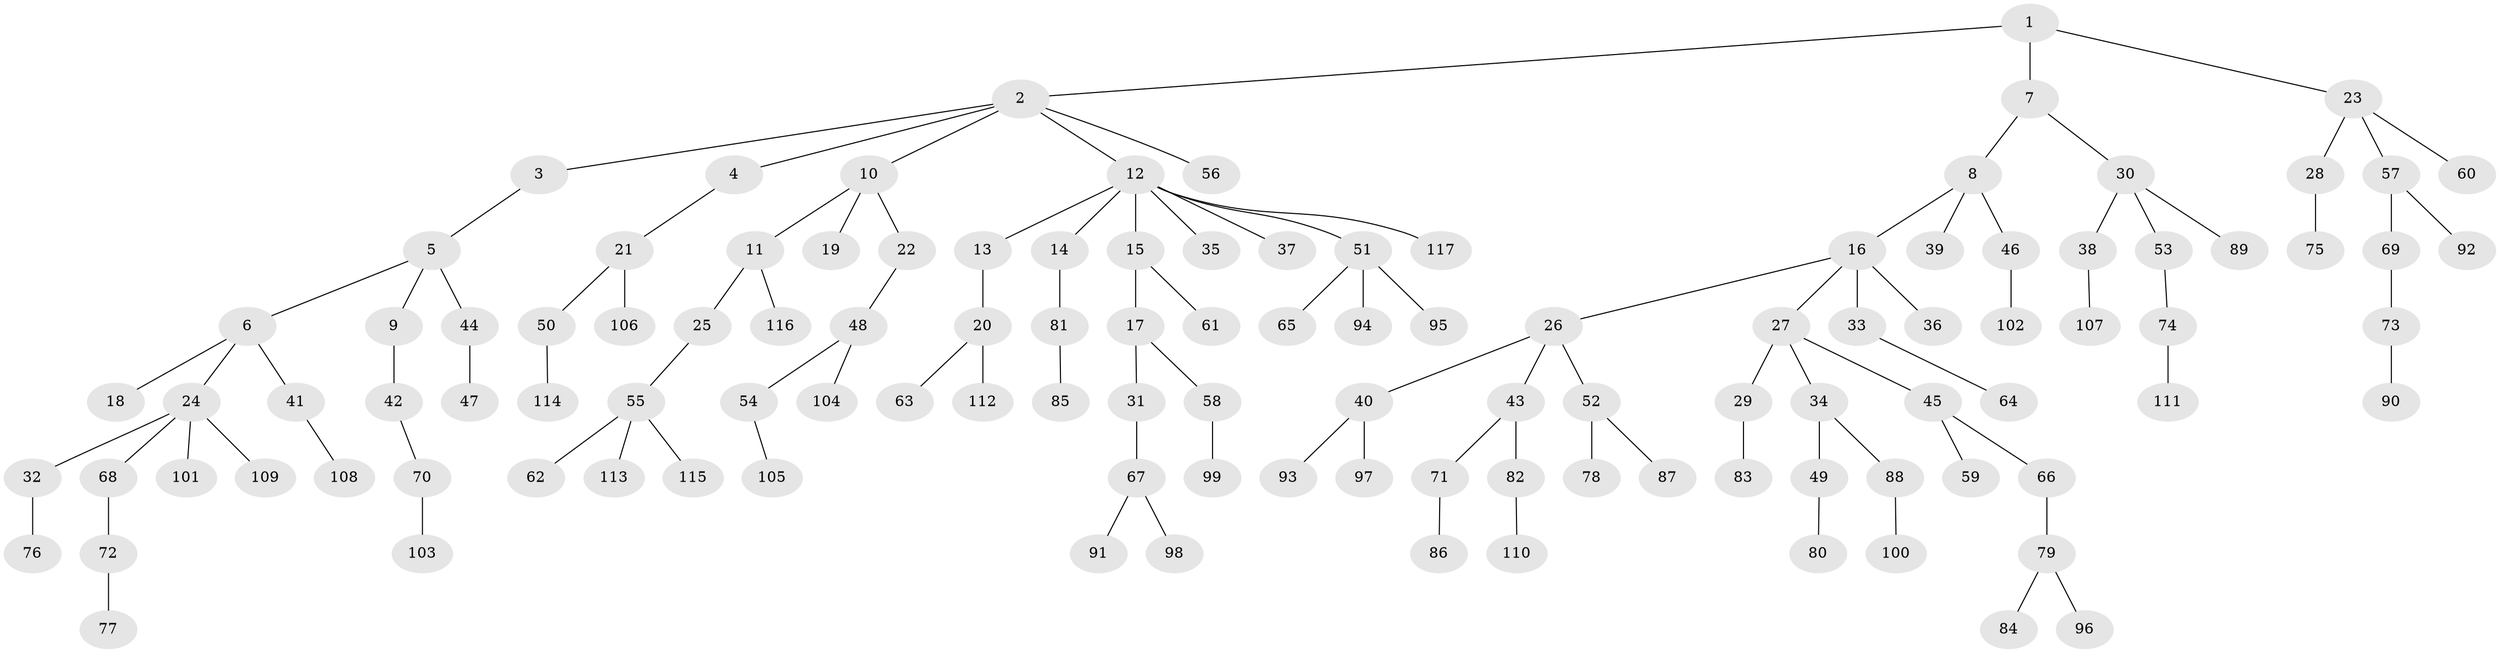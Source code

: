 // Generated by graph-tools (version 1.1) at 2025/50/03/09/25 03:50:21]
// undirected, 117 vertices, 116 edges
graph export_dot {
graph [start="1"]
  node [color=gray90,style=filled];
  1;
  2;
  3;
  4;
  5;
  6;
  7;
  8;
  9;
  10;
  11;
  12;
  13;
  14;
  15;
  16;
  17;
  18;
  19;
  20;
  21;
  22;
  23;
  24;
  25;
  26;
  27;
  28;
  29;
  30;
  31;
  32;
  33;
  34;
  35;
  36;
  37;
  38;
  39;
  40;
  41;
  42;
  43;
  44;
  45;
  46;
  47;
  48;
  49;
  50;
  51;
  52;
  53;
  54;
  55;
  56;
  57;
  58;
  59;
  60;
  61;
  62;
  63;
  64;
  65;
  66;
  67;
  68;
  69;
  70;
  71;
  72;
  73;
  74;
  75;
  76;
  77;
  78;
  79;
  80;
  81;
  82;
  83;
  84;
  85;
  86;
  87;
  88;
  89;
  90;
  91;
  92;
  93;
  94;
  95;
  96;
  97;
  98;
  99;
  100;
  101;
  102;
  103;
  104;
  105;
  106;
  107;
  108;
  109;
  110;
  111;
  112;
  113;
  114;
  115;
  116;
  117;
  1 -- 2;
  1 -- 7;
  1 -- 23;
  2 -- 3;
  2 -- 4;
  2 -- 10;
  2 -- 12;
  2 -- 56;
  3 -- 5;
  4 -- 21;
  5 -- 6;
  5 -- 9;
  5 -- 44;
  6 -- 18;
  6 -- 24;
  6 -- 41;
  7 -- 8;
  7 -- 30;
  8 -- 16;
  8 -- 39;
  8 -- 46;
  9 -- 42;
  10 -- 11;
  10 -- 19;
  10 -- 22;
  11 -- 25;
  11 -- 116;
  12 -- 13;
  12 -- 14;
  12 -- 15;
  12 -- 35;
  12 -- 37;
  12 -- 51;
  12 -- 117;
  13 -- 20;
  14 -- 81;
  15 -- 17;
  15 -- 61;
  16 -- 26;
  16 -- 27;
  16 -- 33;
  16 -- 36;
  17 -- 31;
  17 -- 58;
  20 -- 63;
  20 -- 112;
  21 -- 50;
  21 -- 106;
  22 -- 48;
  23 -- 28;
  23 -- 57;
  23 -- 60;
  24 -- 32;
  24 -- 68;
  24 -- 101;
  24 -- 109;
  25 -- 55;
  26 -- 40;
  26 -- 43;
  26 -- 52;
  27 -- 29;
  27 -- 34;
  27 -- 45;
  28 -- 75;
  29 -- 83;
  30 -- 38;
  30 -- 53;
  30 -- 89;
  31 -- 67;
  32 -- 76;
  33 -- 64;
  34 -- 49;
  34 -- 88;
  38 -- 107;
  40 -- 93;
  40 -- 97;
  41 -- 108;
  42 -- 70;
  43 -- 71;
  43 -- 82;
  44 -- 47;
  45 -- 59;
  45 -- 66;
  46 -- 102;
  48 -- 54;
  48 -- 104;
  49 -- 80;
  50 -- 114;
  51 -- 65;
  51 -- 94;
  51 -- 95;
  52 -- 78;
  52 -- 87;
  53 -- 74;
  54 -- 105;
  55 -- 62;
  55 -- 113;
  55 -- 115;
  57 -- 69;
  57 -- 92;
  58 -- 99;
  66 -- 79;
  67 -- 91;
  67 -- 98;
  68 -- 72;
  69 -- 73;
  70 -- 103;
  71 -- 86;
  72 -- 77;
  73 -- 90;
  74 -- 111;
  79 -- 84;
  79 -- 96;
  81 -- 85;
  82 -- 110;
  88 -- 100;
}
